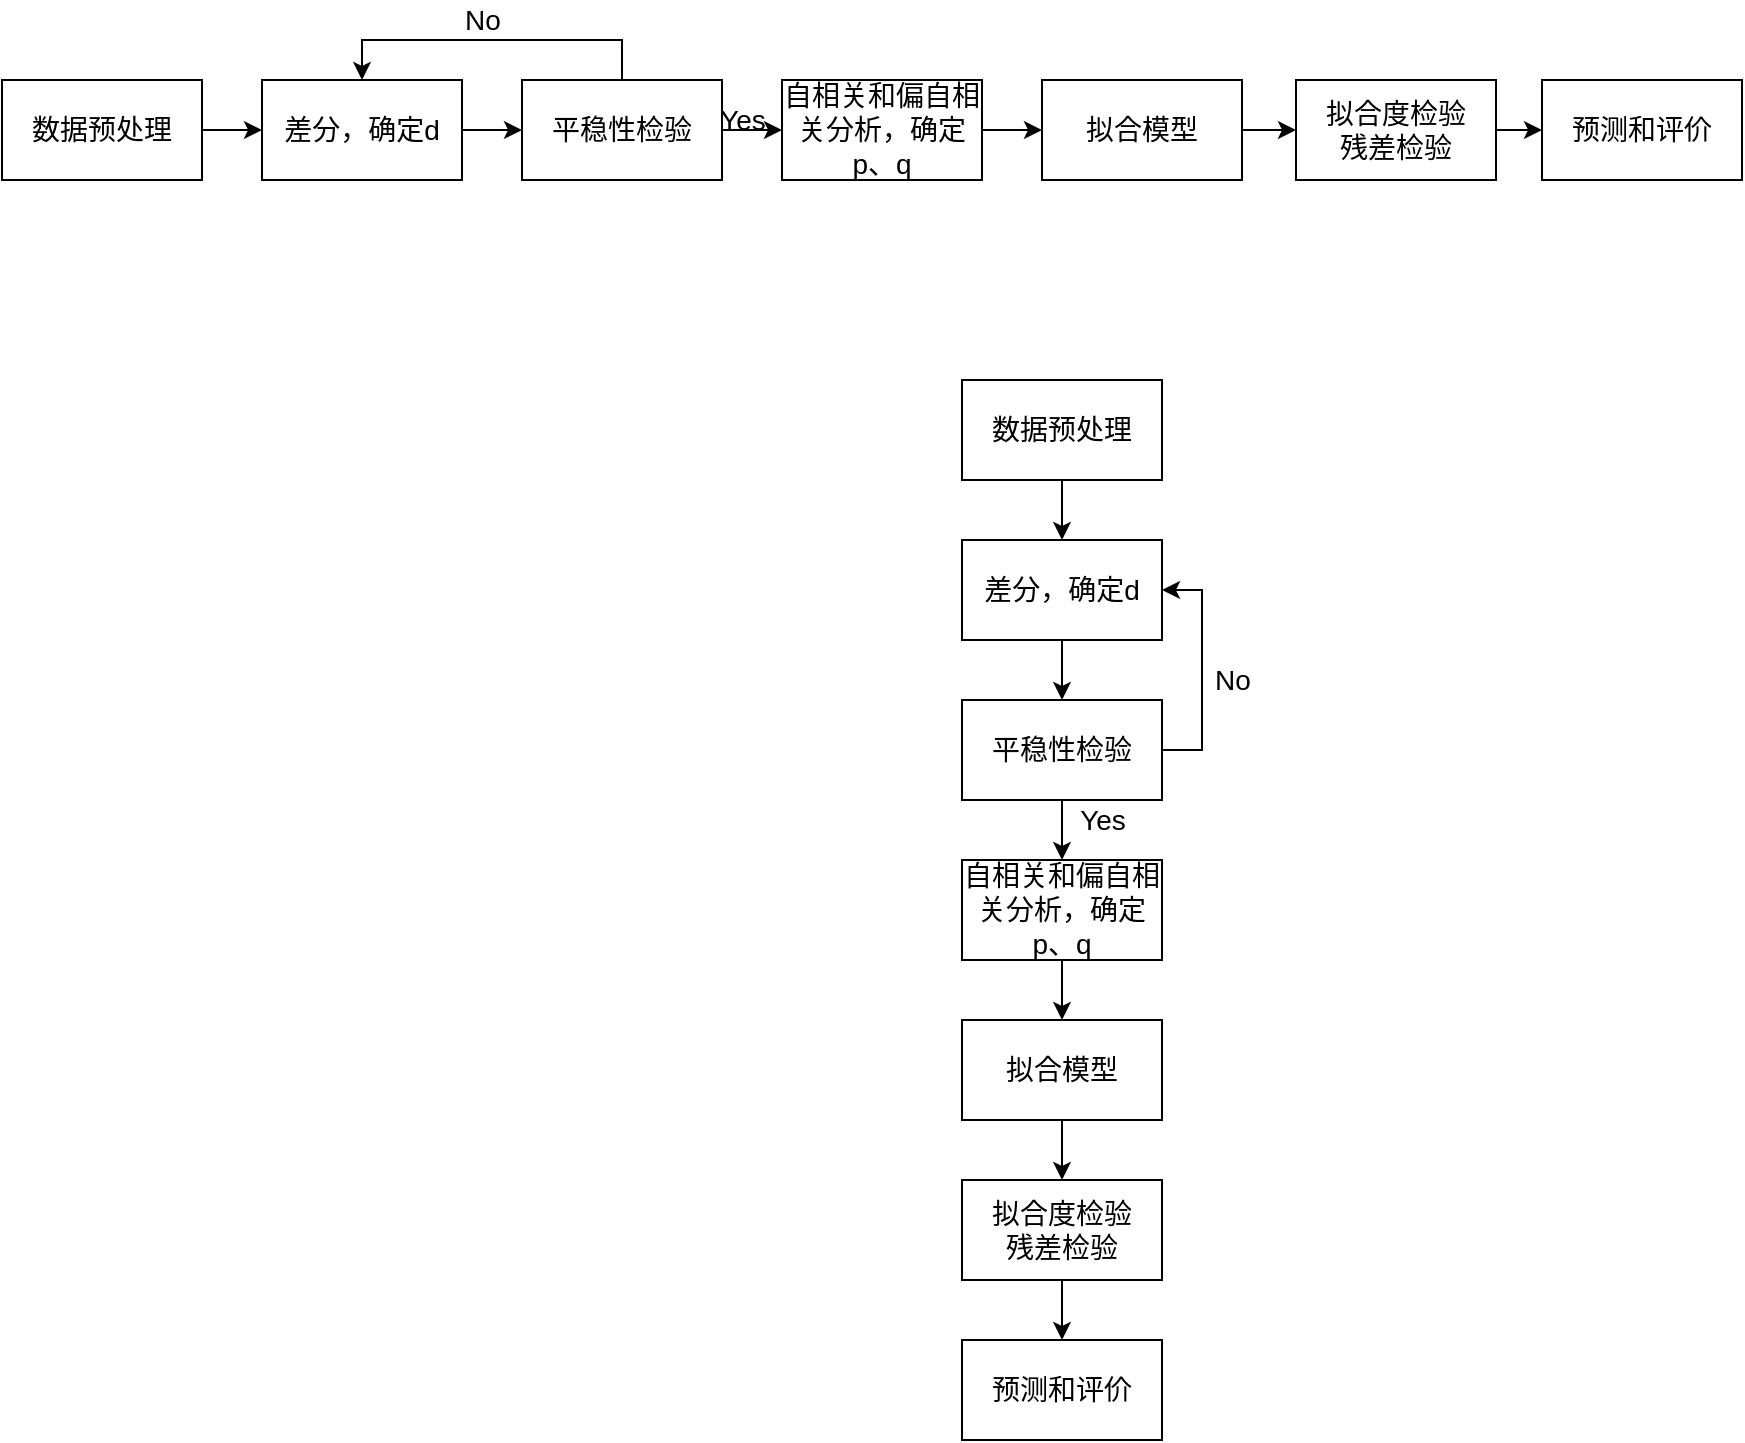 <mxfile version="18.0.3" type="github">
  <diagram id="h0ed1XI-rmbXZ7aBcydB" name="Page-1">
    <mxGraphModel dx="1511" dy="895" grid="1" gridSize="10" guides="1" tooltips="1" connect="1" arrows="1" fold="1" page="1" pageScale="1" pageWidth="827" pageHeight="1169" math="0" shadow="0">
      <root>
        <mxCell id="0" />
        <mxCell id="1" parent="0" />
        <mxCell id="2eZoTIzYAIhM1XoWFFut-17" style="edgeStyle=orthogonalEdgeStyle;rounded=0;orthogonalLoop=1;jettySize=auto;html=1;entryX=0;entryY=0.5;entryDx=0;entryDy=0;fontSize=14;" edge="1" parent="1" source="2eZoTIzYAIhM1XoWFFut-1" target="2eZoTIzYAIhM1XoWFFut-2">
          <mxGeometry relative="1" as="geometry" />
        </mxCell>
        <mxCell id="2eZoTIzYAIhM1XoWFFut-1" value="&lt;font style=&quot;font-size: 14px;&quot;&gt;数据预处理&lt;/font&gt;" style="rounded=0;whiteSpace=wrap;html=1;" vertex="1" parent="1">
          <mxGeometry x="10" y="180" width="100" height="50" as="geometry" />
        </mxCell>
        <mxCell id="2eZoTIzYAIhM1XoWFFut-18" style="edgeStyle=orthogonalEdgeStyle;rounded=0;orthogonalLoop=1;jettySize=auto;html=1;entryX=0;entryY=0.5;entryDx=0;entryDy=0;fontSize=14;" edge="1" parent="1" source="2eZoTIzYAIhM1XoWFFut-2" target="2eZoTIzYAIhM1XoWFFut-3">
          <mxGeometry relative="1" as="geometry" />
        </mxCell>
        <mxCell id="2eZoTIzYAIhM1XoWFFut-2" value="&lt;font style=&quot;font-size: 14px;&quot;&gt;差分，确定d&lt;/font&gt;" style="rounded=0;whiteSpace=wrap;html=1;" vertex="1" parent="1">
          <mxGeometry x="140" y="180" width="100" height="50" as="geometry" />
        </mxCell>
        <mxCell id="2eZoTIzYAIhM1XoWFFut-19" style="edgeStyle=orthogonalEdgeStyle;rounded=0;orthogonalLoop=1;jettySize=auto;html=1;entryX=0;entryY=0.5;entryDx=0;entryDy=0;fontSize=14;" edge="1" parent="1" source="2eZoTIzYAIhM1XoWFFut-3" target="2eZoTIzYAIhM1XoWFFut-4">
          <mxGeometry relative="1" as="geometry" />
        </mxCell>
        <mxCell id="2eZoTIzYAIhM1XoWFFut-49" style="edgeStyle=orthogonalEdgeStyle;rounded=0;orthogonalLoop=1;jettySize=auto;html=1;entryX=0.5;entryY=0;entryDx=0;entryDy=0;fontSize=14;" edge="1" parent="1" source="2eZoTIzYAIhM1XoWFFut-3" target="2eZoTIzYAIhM1XoWFFut-2">
          <mxGeometry relative="1" as="geometry">
            <Array as="points">
              <mxPoint x="320" y="160" />
              <mxPoint x="190" y="160" />
            </Array>
          </mxGeometry>
        </mxCell>
        <mxCell id="2eZoTIzYAIhM1XoWFFut-3" value="&lt;font style=&quot;font-size: 14px;&quot;&gt;平稳性检验&lt;/font&gt;" style="rounded=0;whiteSpace=wrap;html=1;" vertex="1" parent="1">
          <mxGeometry x="270" y="180" width="100" height="50" as="geometry" />
        </mxCell>
        <mxCell id="2eZoTIzYAIhM1XoWFFut-20" style="edgeStyle=orthogonalEdgeStyle;rounded=0;orthogonalLoop=1;jettySize=auto;html=1;entryX=0;entryY=0.5;entryDx=0;entryDy=0;fontSize=14;" edge="1" parent="1" source="2eZoTIzYAIhM1XoWFFut-4" target="2eZoTIzYAIhM1XoWFFut-5">
          <mxGeometry relative="1" as="geometry" />
        </mxCell>
        <mxCell id="2eZoTIzYAIhM1XoWFFut-4" value="&lt;font style=&quot;font-size: 14px;&quot;&gt;自相关和偏自相关分析，确定p、q&lt;/font&gt;" style="rounded=0;whiteSpace=wrap;html=1;" vertex="1" parent="1">
          <mxGeometry x="400" y="180" width="100" height="50" as="geometry" />
        </mxCell>
        <mxCell id="2eZoTIzYAIhM1XoWFFut-21" style="edgeStyle=orthogonalEdgeStyle;rounded=0;orthogonalLoop=1;jettySize=auto;html=1;entryX=0;entryY=0.5;entryDx=0;entryDy=0;fontSize=14;" edge="1" parent="1" source="2eZoTIzYAIhM1XoWFFut-5" target="2eZoTIzYAIhM1XoWFFut-6">
          <mxGeometry relative="1" as="geometry" />
        </mxCell>
        <mxCell id="2eZoTIzYAIhM1XoWFFut-5" value="&lt;font style=&quot;font-size: 14px;&quot;&gt;拟合模型&lt;/font&gt;" style="rounded=0;whiteSpace=wrap;html=1;" vertex="1" parent="1">
          <mxGeometry x="530" y="180" width="100" height="50" as="geometry" />
        </mxCell>
        <mxCell id="2eZoTIzYAIhM1XoWFFut-22" style="edgeStyle=orthogonalEdgeStyle;rounded=0;orthogonalLoop=1;jettySize=auto;html=1;entryX=0;entryY=0.5;entryDx=0;entryDy=0;fontSize=14;" edge="1" parent="1" source="2eZoTIzYAIhM1XoWFFut-6" target="2eZoTIzYAIhM1XoWFFut-7">
          <mxGeometry relative="1" as="geometry" />
        </mxCell>
        <mxCell id="2eZoTIzYAIhM1XoWFFut-6" value="&lt;font style=&quot;font-size: 14px;&quot;&gt;拟合度检验&lt;br&gt;残差检验&lt;/font&gt;" style="rounded=0;whiteSpace=wrap;html=1;" vertex="1" parent="1">
          <mxGeometry x="657" y="180" width="100" height="50" as="geometry" />
        </mxCell>
        <mxCell id="2eZoTIzYAIhM1XoWFFut-7" value="&lt;font style=&quot;font-size: 14px;&quot;&gt;预测和评价&lt;/font&gt;" style="rounded=0;whiteSpace=wrap;html=1;" vertex="1" parent="1">
          <mxGeometry x="780" y="180" width="100" height="50" as="geometry" />
        </mxCell>
        <mxCell id="2eZoTIzYAIhM1XoWFFut-42" style="edgeStyle=orthogonalEdgeStyle;rounded=0;orthogonalLoop=1;jettySize=auto;html=1;entryX=0.5;entryY=0;entryDx=0;entryDy=0;fontSize=14;" edge="1" parent="1" source="2eZoTIzYAIhM1XoWFFut-27" target="2eZoTIzYAIhM1XoWFFut-29">
          <mxGeometry relative="1" as="geometry" />
        </mxCell>
        <mxCell id="2eZoTIzYAIhM1XoWFFut-27" value="&lt;font style=&quot;font-size: 14px;&quot;&gt;数据预处理&lt;/font&gt;" style="rounded=0;whiteSpace=wrap;html=1;" vertex="1" parent="1">
          <mxGeometry x="490" y="330" width="100" height="50" as="geometry" />
        </mxCell>
        <mxCell id="2eZoTIzYAIhM1XoWFFut-43" style="edgeStyle=orthogonalEdgeStyle;rounded=0;orthogonalLoop=1;jettySize=auto;html=1;entryX=0.5;entryY=0;entryDx=0;entryDy=0;fontSize=14;" edge="1" parent="1" source="2eZoTIzYAIhM1XoWFFut-29" target="2eZoTIzYAIhM1XoWFFut-32">
          <mxGeometry relative="1" as="geometry" />
        </mxCell>
        <mxCell id="2eZoTIzYAIhM1XoWFFut-29" value="&lt;font style=&quot;font-size: 14px;&quot;&gt;差分，确定d&lt;/font&gt;" style="rounded=0;whiteSpace=wrap;html=1;" vertex="1" parent="1">
          <mxGeometry x="490" y="410" width="100" height="50" as="geometry" />
        </mxCell>
        <mxCell id="2eZoTIzYAIhM1XoWFFut-44" style="edgeStyle=orthogonalEdgeStyle;rounded=0;orthogonalLoop=1;jettySize=auto;html=1;entryX=0.5;entryY=0;entryDx=0;entryDy=0;fontSize=14;" edge="1" parent="1" source="2eZoTIzYAIhM1XoWFFut-32" target="2eZoTIzYAIhM1XoWFFut-34">
          <mxGeometry relative="1" as="geometry" />
        </mxCell>
        <mxCell id="2eZoTIzYAIhM1XoWFFut-50" style="edgeStyle=orthogonalEdgeStyle;rounded=0;orthogonalLoop=1;jettySize=auto;html=1;entryX=1;entryY=0.5;entryDx=0;entryDy=0;fontSize=14;exitX=1;exitY=0.5;exitDx=0;exitDy=0;" edge="1" parent="1" source="2eZoTIzYAIhM1XoWFFut-32" target="2eZoTIzYAIhM1XoWFFut-29">
          <mxGeometry relative="1" as="geometry" />
        </mxCell>
        <mxCell id="2eZoTIzYAIhM1XoWFFut-32" value="&lt;font style=&quot;font-size: 14px;&quot;&gt;平稳性检验&lt;/font&gt;" style="rounded=0;whiteSpace=wrap;html=1;" vertex="1" parent="1">
          <mxGeometry x="490" y="490" width="100" height="50" as="geometry" />
        </mxCell>
        <mxCell id="2eZoTIzYAIhM1XoWFFut-45" style="edgeStyle=orthogonalEdgeStyle;rounded=0;orthogonalLoop=1;jettySize=auto;html=1;entryX=0.5;entryY=0;entryDx=0;entryDy=0;fontSize=14;" edge="1" parent="1" source="2eZoTIzYAIhM1XoWFFut-34" target="2eZoTIzYAIhM1XoWFFut-36">
          <mxGeometry relative="1" as="geometry" />
        </mxCell>
        <mxCell id="2eZoTIzYAIhM1XoWFFut-34" value="&lt;font style=&quot;font-size: 14px;&quot;&gt;自相关和偏自相关分析，确定p、q&lt;/font&gt;" style="rounded=0;whiteSpace=wrap;html=1;" vertex="1" parent="1">
          <mxGeometry x="490" y="570" width="100" height="50" as="geometry" />
        </mxCell>
        <mxCell id="2eZoTIzYAIhM1XoWFFut-46" style="edgeStyle=orthogonalEdgeStyle;rounded=0;orthogonalLoop=1;jettySize=auto;html=1;entryX=0.5;entryY=0;entryDx=0;entryDy=0;fontSize=14;" edge="1" parent="1" source="2eZoTIzYAIhM1XoWFFut-36" target="2eZoTIzYAIhM1XoWFFut-38">
          <mxGeometry relative="1" as="geometry" />
        </mxCell>
        <mxCell id="2eZoTIzYAIhM1XoWFFut-36" value="&lt;font style=&quot;font-size: 14px;&quot;&gt;拟合模型&lt;/font&gt;" style="rounded=0;whiteSpace=wrap;html=1;" vertex="1" parent="1">
          <mxGeometry x="490" y="650" width="100" height="50" as="geometry" />
        </mxCell>
        <mxCell id="2eZoTIzYAIhM1XoWFFut-47" style="edgeStyle=orthogonalEdgeStyle;rounded=0;orthogonalLoop=1;jettySize=auto;html=1;entryX=0.5;entryY=0;entryDx=0;entryDy=0;fontSize=14;" edge="1" parent="1" source="2eZoTIzYAIhM1XoWFFut-38" target="2eZoTIzYAIhM1XoWFFut-39">
          <mxGeometry relative="1" as="geometry" />
        </mxCell>
        <mxCell id="2eZoTIzYAIhM1XoWFFut-38" value="&lt;font style=&quot;font-size: 14px;&quot;&gt;拟合度检验&lt;br&gt;残差检验&lt;/font&gt;" style="rounded=0;whiteSpace=wrap;html=1;" vertex="1" parent="1">
          <mxGeometry x="490" y="730" width="100" height="50" as="geometry" />
        </mxCell>
        <mxCell id="2eZoTIzYAIhM1XoWFFut-39" value="&lt;font style=&quot;font-size: 14px;&quot;&gt;预测和评价&lt;/font&gt;" style="rounded=0;whiteSpace=wrap;html=1;" vertex="1" parent="1">
          <mxGeometry x="490" y="810" width="100" height="50" as="geometry" />
        </mxCell>
        <mxCell id="2eZoTIzYAIhM1XoWFFut-51" value="Yes" style="text;html=1;align=center;verticalAlign=middle;resizable=0;points=[];autosize=1;strokeColor=none;fillColor=none;fontSize=14;" vertex="1" parent="1">
          <mxGeometry x="360" y="190" width="40" height="20" as="geometry" />
        </mxCell>
        <mxCell id="2eZoTIzYAIhM1XoWFFut-52" value="No" style="text;html=1;align=center;verticalAlign=middle;resizable=0;points=[];autosize=1;strokeColor=none;fillColor=none;fontSize=14;" vertex="1" parent="1">
          <mxGeometry x="235" y="140" width="30" height="20" as="geometry" />
        </mxCell>
        <mxCell id="2eZoTIzYAIhM1XoWFFut-53" value="No" style="text;html=1;align=center;verticalAlign=middle;resizable=0;points=[];autosize=1;strokeColor=none;fillColor=none;fontSize=14;" vertex="1" parent="1">
          <mxGeometry x="610" y="470" width="30" height="20" as="geometry" />
        </mxCell>
        <mxCell id="2eZoTIzYAIhM1XoWFFut-54" value="Yes" style="text;html=1;align=center;verticalAlign=middle;resizable=0;points=[];autosize=1;strokeColor=none;fillColor=none;fontSize=14;" vertex="1" parent="1">
          <mxGeometry x="540" y="540" width="40" height="20" as="geometry" />
        </mxCell>
      </root>
    </mxGraphModel>
  </diagram>
</mxfile>
